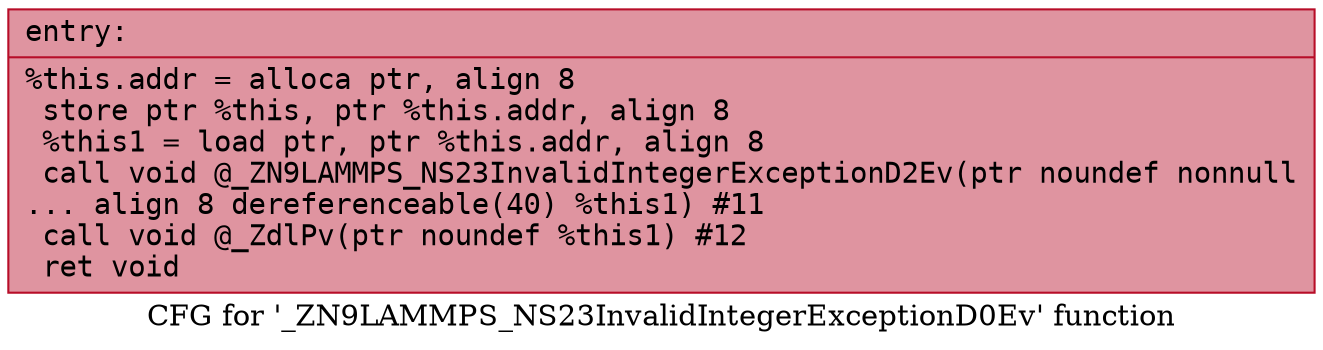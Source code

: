 digraph "CFG for '_ZN9LAMMPS_NS23InvalidIntegerExceptionD0Ev' function" {
	label="CFG for '_ZN9LAMMPS_NS23InvalidIntegerExceptionD0Ev' function";

	Node0x55ce20bfd080 [shape=record,color="#b70d28ff", style=filled, fillcolor="#b70d2870" fontname="Courier",label="{entry:\l|  %this.addr = alloca ptr, align 8\l  store ptr %this, ptr %this.addr, align 8\l  %this1 = load ptr, ptr %this.addr, align 8\l  call void @_ZN9LAMMPS_NS23InvalidIntegerExceptionD2Ev(ptr noundef nonnull\l... align 8 dereferenceable(40) %this1) #11\l  call void @_ZdlPv(ptr noundef %this1) #12\l  ret void\l}"];
}
